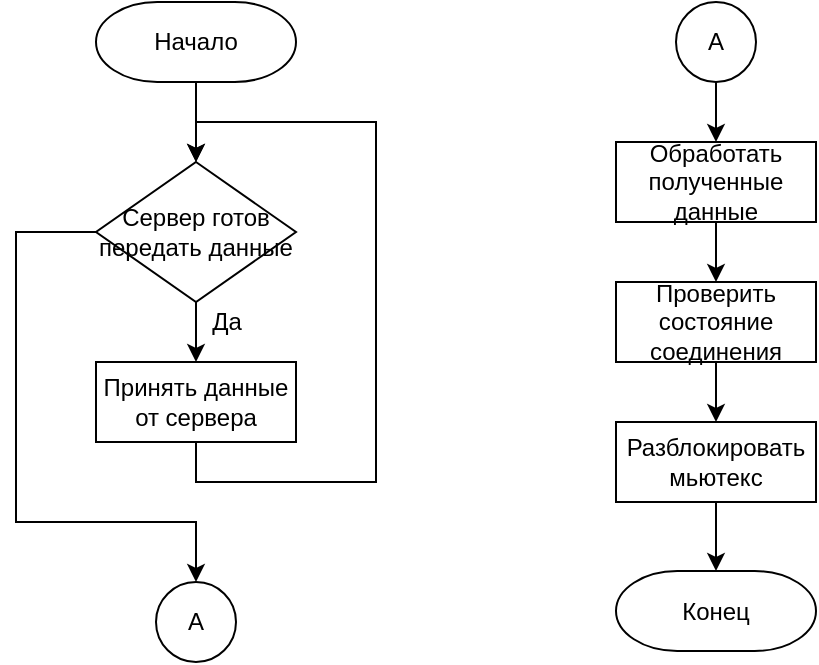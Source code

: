 <mxfile version="13.9.9" type="device"><diagram id="YdJDvu8Zl_mrLL-tRZMI" name="Страница 1"><mxGraphModel dx="1024" dy="584" grid="1" gridSize="10" guides="1" tooltips="1" connect="1" arrows="1" fold="1" page="1" pageScale="1" pageWidth="827" pageHeight="1169" math="0" shadow="0"><root><mxCell id="0"/><mxCell id="1" parent="0"/><mxCell id="nKrh8u9pOe03ysBT84of-5" style="edgeStyle=orthogonalEdgeStyle;rounded=0;orthogonalLoop=1;jettySize=auto;html=1;exitX=0.5;exitY=1;exitDx=0;exitDy=0;exitPerimeter=0;entryX=0.5;entryY=0;entryDx=0;entryDy=0;entryPerimeter=0;" parent="1" source="nKrh8u9pOe03ysBT84of-1" target="nKrh8u9pOe03ysBT84of-2" edge="1"><mxGeometry relative="1" as="geometry"/></mxCell><mxCell id="nKrh8u9pOe03ysBT84of-1" value="Начало" style="strokeWidth=1;html=1;shape=mxgraph.flowchart.terminator;whiteSpace=wrap;" parent="1" vertex="1"><mxGeometry x="120" y="40" width="100" height="40" as="geometry"/></mxCell><mxCell id="nKrh8u9pOe03ysBT84of-6" style="edgeStyle=orthogonalEdgeStyle;rounded=0;orthogonalLoop=1;jettySize=auto;html=1;exitX=0.5;exitY=1;exitDx=0;exitDy=0;exitPerimeter=0;entryX=0.5;entryY=0;entryDx=0;entryDy=0;" parent="1" source="nKrh8u9pOe03ysBT84of-2" target="nKrh8u9pOe03ysBT84of-4" edge="1"><mxGeometry relative="1" as="geometry"/></mxCell><mxCell id="nKrh8u9pOe03ysBT84of-9" style="edgeStyle=orthogonalEdgeStyle;rounded=0;orthogonalLoop=1;jettySize=auto;html=1;exitX=0;exitY=0.5;exitDx=0;exitDy=0;exitPerimeter=0;entryX=0.5;entryY=0;entryDx=0;entryDy=0;" parent="1" source="nKrh8u9pOe03ysBT84of-2" edge="1"><mxGeometry relative="1" as="geometry"><mxPoint x="170" y="330" as="targetPoint"/><Array as="points"><mxPoint x="80" y="155"/><mxPoint x="80" y="300"/><mxPoint x="170" y="300"/></Array></mxGeometry></mxCell><mxCell id="nKrh8u9pOe03ysBT84of-2" value="Сервер готов передать данные" style="strokeWidth=1;html=1;shape=mxgraph.flowchart.decision;whiteSpace=wrap;" parent="1" vertex="1"><mxGeometry x="120" y="120" width="100" height="70" as="geometry"/></mxCell><mxCell id="nKrh8u9pOe03ysBT84of-7" style="edgeStyle=orthogonalEdgeStyle;rounded=0;orthogonalLoop=1;jettySize=auto;html=1;exitX=0.5;exitY=1;exitDx=0;exitDy=0;entryX=0.5;entryY=0;entryDx=0;entryDy=0;entryPerimeter=0;" parent="1" source="nKrh8u9pOe03ysBT84of-4" target="nKrh8u9pOe03ysBT84of-2" edge="1"><mxGeometry relative="1" as="geometry"><Array as="points"><mxPoint x="170" y="280"/><mxPoint x="260" y="280"/><mxPoint x="260" y="100"/><mxPoint x="170" y="100"/></Array></mxGeometry></mxCell><mxCell id="nKrh8u9pOe03ysBT84of-4" value="Принять данные от сервера" style="rounded=0;whiteSpace=wrap;html=1;" parent="1" vertex="1"><mxGeometry x="120" y="220" width="100" height="40" as="geometry"/></mxCell><mxCell id="nKrh8u9pOe03ysBT84of-10" value="Да" style="text;html=1;align=center;verticalAlign=middle;resizable=0;points=[];autosize=1;" parent="1" vertex="1"><mxGeometry x="170" y="190" width="30" height="20" as="geometry"/></mxCell><mxCell id="-XnSCdfV6XXWCiEGa-2O-1" style="edgeStyle=orthogonalEdgeStyle;rounded=0;orthogonalLoop=1;jettySize=auto;html=1;exitX=0.5;exitY=1;exitDx=0;exitDy=0;entryX=0.5;entryY=0;entryDx=0;entryDy=0;" edge="1" parent="1" source="-XnSCdfV6XXWCiEGa-2O-2" target="-XnSCdfV6XXWCiEGa-2O-4"><mxGeometry relative="1" as="geometry"/></mxCell><mxCell id="-XnSCdfV6XXWCiEGa-2O-2" value="Обработать полученные данные" style="rounded=0;whiteSpace=wrap;html=1;" vertex="1" parent="1"><mxGeometry x="380" y="110" width="100" height="40" as="geometry"/></mxCell><mxCell id="-XnSCdfV6XXWCiEGa-2O-3" style="edgeStyle=orthogonalEdgeStyle;rounded=0;orthogonalLoop=1;jettySize=auto;html=1;exitX=0.5;exitY=1;exitDx=0;exitDy=0;entryX=0.5;entryY=0;entryDx=0;entryDy=0;" edge="1" parent="1" source="-XnSCdfV6XXWCiEGa-2O-4" target="-XnSCdfV6XXWCiEGa-2O-6"><mxGeometry relative="1" as="geometry"/></mxCell><mxCell id="-XnSCdfV6XXWCiEGa-2O-4" value="Проверить состояние соединения" style="rounded=0;whiteSpace=wrap;html=1;" vertex="1" parent="1"><mxGeometry x="380" y="180" width="100" height="40" as="geometry"/></mxCell><mxCell id="-XnSCdfV6XXWCiEGa-2O-5" style="edgeStyle=orthogonalEdgeStyle;rounded=0;orthogonalLoop=1;jettySize=auto;html=1;exitX=0.5;exitY=1;exitDx=0;exitDy=0;entryX=0.5;entryY=0;entryDx=0;entryDy=0;entryPerimeter=0;" edge="1" parent="1" source="-XnSCdfV6XXWCiEGa-2O-6" target="-XnSCdfV6XXWCiEGa-2O-7"><mxGeometry relative="1" as="geometry"/></mxCell><mxCell id="-XnSCdfV6XXWCiEGa-2O-6" value="Разблокировать мьютекс" style="rounded=0;whiteSpace=wrap;html=1;" vertex="1" parent="1"><mxGeometry x="380" y="250" width="100" height="40" as="geometry"/></mxCell><mxCell id="-XnSCdfV6XXWCiEGa-2O-7" value="Конец" style="strokeWidth=1;html=1;shape=mxgraph.flowchart.terminator;whiteSpace=wrap;" vertex="1" parent="1"><mxGeometry x="380" y="324.5" width="100" height="40" as="geometry"/></mxCell><mxCell id="-XnSCdfV6XXWCiEGa-2O-8" value="A" style="ellipse;whiteSpace=wrap;html=1;aspect=fixed;" vertex="1" parent="1"><mxGeometry x="150" y="330" width="40" height="40" as="geometry"/></mxCell><mxCell id="-XnSCdfV6XXWCiEGa-2O-10" style="edgeStyle=orthogonalEdgeStyle;rounded=0;orthogonalLoop=1;jettySize=auto;html=1;exitX=0.5;exitY=1;exitDx=0;exitDy=0;entryX=0.5;entryY=0;entryDx=0;entryDy=0;" edge="1" parent="1" source="-XnSCdfV6XXWCiEGa-2O-9" target="-XnSCdfV6XXWCiEGa-2O-2"><mxGeometry relative="1" as="geometry"/></mxCell><mxCell id="-XnSCdfV6XXWCiEGa-2O-9" value="A" style="ellipse;whiteSpace=wrap;html=1;aspect=fixed;" vertex="1" parent="1"><mxGeometry x="410" y="40" width="40" height="40" as="geometry"/></mxCell></root></mxGraphModel></diagram></mxfile>